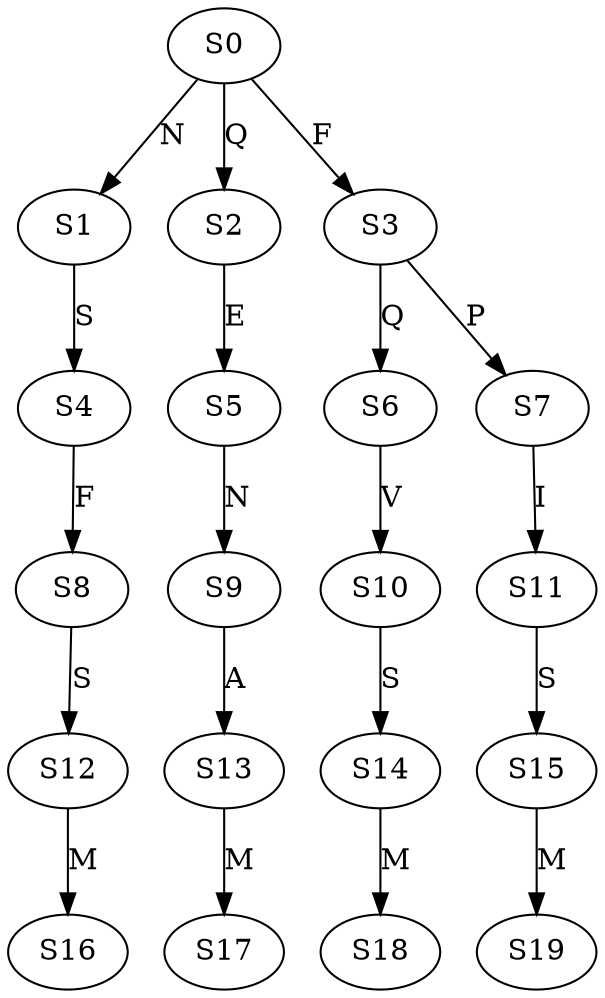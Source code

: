 strict digraph  {
	S0 -> S1 [ label = N ];
	S0 -> S2 [ label = Q ];
	S0 -> S3 [ label = F ];
	S1 -> S4 [ label = S ];
	S2 -> S5 [ label = E ];
	S3 -> S6 [ label = Q ];
	S3 -> S7 [ label = P ];
	S4 -> S8 [ label = F ];
	S5 -> S9 [ label = N ];
	S6 -> S10 [ label = V ];
	S7 -> S11 [ label = I ];
	S8 -> S12 [ label = S ];
	S9 -> S13 [ label = A ];
	S10 -> S14 [ label = S ];
	S11 -> S15 [ label = S ];
	S12 -> S16 [ label = M ];
	S13 -> S17 [ label = M ];
	S14 -> S18 [ label = M ];
	S15 -> S19 [ label = M ];
}
